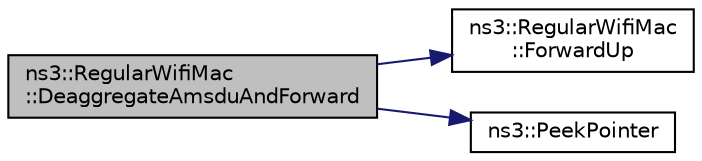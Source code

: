 digraph "ns3::RegularWifiMac::DeaggregateAmsduAndForward"
{
 // LATEX_PDF_SIZE
  edge [fontname="Helvetica",fontsize="10",labelfontname="Helvetica",labelfontsize="10"];
  node [fontname="Helvetica",fontsize="10",shape=record];
  rankdir="LR";
  Node1 [label="ns3::RegularWifiMac\l::DeaggregateAmsduAndForward",height=0.2,width=0.4,color="black", fillcolor="grey75", style="filled", fontcolor="black",tooltip="This method can be called to de-aggregate an A-MSDU and forward the constituent packets up the stack."];
  Node1 -> Node2 [color="midnightblue",fontsize="10",style="solid",fontname="Helvetica"];
  Node2 [label="ns3::RegularWifiMac\l::ForwardUp",height=0.2,width=0.4,color="black", fillcolor="white", style="filled",URL="$classns3_1_1_regular_wifi_mac.html#aee6bc423d8f5227e3bf96e9e6a58ca76",tooltip="Forward the packet up to the device."];
  Node1 -> Node3 [color="midnightblue",fontsize="10",style="solid",fontname="Helvetica"];
  Node3 [label="ns3::PeekPointer",height=0.2,width=0.4,color="black", fillcolor="white", style="filled",URL="$namespacens3.html#af2a7557fe9afdd98d8f6f8f6e412cf5a",tooltip=" "];
}
